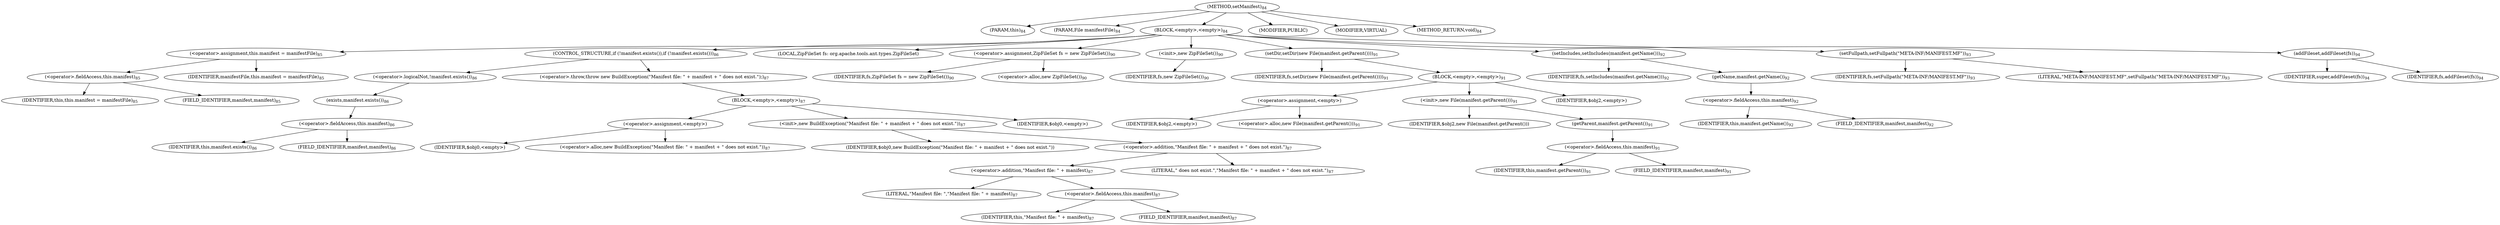 digraph "setManifest" {  
"46" [label = <(METHOD,setManifest)<SUB>84</SUB>> ]
"47" [label = <(PARAM,this)<SUB>84</SUB>> ]
"48" [label = <(PARAM,File manifestFile)<SUB>84</SUB>> ]
"49" [label = <(BLOCK,&lt;empty&gt;,&lt;empty&gt;)<SUB>84</SUB>> ]
"50" [label = <(&lt;operator&gt;.assignment,this.manifest = manifestFile)<SUB>85</SUB>> ]
"51" [label = <(&lt;operator&gt;.fieldAccess,this.manifest)<SUB>85</SUB>> ]
"52" [label = <(IDENTIFIER,this,this.manifest = manifestFile)<SUB>85</SUB>> ]
"53" [label = <(FIELD_IDENTIFIER,manifest,manifest)<SUB>85</SUB>> ]
"54" [label = <(IDENTIFIER,manifestFile,this.manifest = manifestFile)<SUB>85</SUB>> ]
"55" [label = <(CONTROL_STRUCTURE,if (!manifest.exists()),if (!manifest.exists()))<SUB>86</SUB>> ]
"56" [label = <(&lt;operator&gt;.logicalNot,!manifest.exists())<SUB>86</SUB>> ]
"57" [label = <(exists,manifest.exists())<SUB>86</SUB>> ]
"58" [label = <(&lt;operator&gt;.fieldAccess,this.manifest)<SUB>86</SUB>> ]
"59" [label = <(IDENTIFIER,this,manifest.exists())<SUB>86</SUB>> ]
"60" [label = <(FIELD_IDENTIFIER,manifest,manifest)<SUB>86</SUB>> ]
"61" [label = <(&lt;operator&gt;.throw,throw new BuildException(&quot;Manifest file: &quot; + manifest + &quot; does not exist.&quot;);)<SUB>87</SUB>> ]
"62" [label = <(BLOCK,&lt;empty&gt;,&lt;empty&gt;)<SUB>87</SUB>> ]
"63" [label = <(&lt;operator&gt;.assignment,&lt;empty&gt;)> ]
"64" [label = <(IDENTIFIER,$obj0,&lt;empty&gt;)> ]
"65" [label = <(&lt;operator&gt;.alloc,new BuildException(&quot;Manifest file: &quot; + manifest + &quot; does not exist.&quot;))<SUB>87</SUB>> ]
"66" [label = <(&lt;init&gt;,new BuildException(&quot;Manifest file: &quot; + manifest + &quot; does not exist.&quot;))<SUB>87</SUB>> ]
"67" [label = <(IDENTIFIER,$obj0,new BuildException(&quot;Manifest file: &quot; + manifest + &quot; does not exist.&quot;))> ]
"68" [label = <(&lt;operator&gt;.addition,&quot;Manifest file: &quot; + manifest + &quot; does not exist.&quot;)<SUB>87</SUB>> ]
"69" [label = <(&lt;operator&gt;.addition,&quot;Manifest file: &quot; + manifest)<SUB>87</SUB>> ]
"70" [label = <(LITERAL,&quot;Manifest file: &quot;,&quot;Manifest file: &quot; + manifest)<SUB>87</SUB>> ]
"71" [label = <(&lt;operator&gt;.fieldAccess,this.manifest)<SUB>87</SUB>> ]
"72" [label = <(IDENTIFIER,this,&quot;Manifest file: &quot; + manifest)<SUB>87</SUB>> ]
"73" [label = <(FIELD_IDENTIFIER,manifest,manifest)<SUB>87</SUB>> ]
"74" [label = <(LITERAL,&quot; does not exist.&quot;,&quot;Manifest file: &quot; + manifest + &quot; does not exist.&quot;)<SUB>87</SUB>> ]
"75" [label = <(IDENTIFIER,$obj0,&lt;empty&gt;)> ]
"6" [label = <(LOCAL,ZipFileSet fs: org.apache.tools.ant.types.ZipFileSet)> ]
"76" [label = <(&lt;operator&gt;.assignment,ZipFileSet fs = new ZipFileSet())<SUB>90</SUB>> ]
"77" [label = <(IDENTIFIER,fs,ZipFileSet fs = new ZipFileSet())<SUB>90</SUB>> ]
"78" [label = <(&lt;operator&gt;.alloc,new ZipFileSet())<SUB>90</SUB>> ]
"79" [label = <(&lt;init&gt;,new ZipFileSet())<SUB>90</SUB>> ]
"5" [label = <(IDENTIFIER,fs,new ZipFileSet())<SUB>90</SUB>> ]
"80" [label = <(setDir,setDir(new File(manifest.getParent())))<SUB>91</SUB>> ]
"81" [label = <(IDENTIFIER,fs,setDir(new File(manifest.getParent())))<SUB>91</SUB>> ]
"82" [label = <(BLOCK,&lt;empty&gt;,&lt;empty&gt;)<SUB>91</SUB>> ]
"83" [label = <(&lt;operator&gt;.assignment,&lt;empty&gt;)> ]
"84" [label = <(IDENTIFIER,$obj2,&lt;empty&gt;)> ]
"85" [label = <(&lt;operator&gt;.alloc,new File(manifest.getParent()))<SUB>91</SUB>> ]
"86" [label = <(&lt;init&gt;,new File(manifest.getParent()))<SUB>91</SUB>> ]
"87" [label = <(IDENTIFIER,$obj2,new File(manifest.getParent()))> ]
"88" [label = <(getParent,manifest.getParent())<SUB>91</SUB>> ]
"89" [label = <(&lt;operator&gt;.fieldAccess,this.manifest)<SUB>91</SUB>> ]
"90" [label = <(IDENTIFIER,this,manifest.getParent())<SUB>91</SUB>> ]
"91" [label = <(FIELD_IDENTIFIER,manifest,manifest)<SUB>91</SUB>> ]
"92" [label = <(IDENTIFIER,$obj2,&lt;empty&gt;)> ]
"93" [label = <(setIncludes,setIncludes(manifest.getName()))<SUB>92</SUB>> ]
"94" [label = <(IDENTIFIER,fs,setIncludes(manifest.getName()))<SUB>92</SUB>> ]
"95" [label = <(getName,manifest.getName())<SUB>92</SUB>> ]
"96" [label = <(&lt;operator&gt;.fieldAccess,this.manifest)<SUB>92</SUB>> ]
"97" [label = <(IDENTIFIER,this,manifest.getName())<SUB>92</SUB>> ]
"98" [label = <(FIELD_IDENTIFIER,manifest,manifest)<SUB>92</SUB>> ]
"99" [label = <(setFullpath,setFullpath(&quot;META-INF/MANIFEST.MF&quot;))<SUB>93</SUB>> ]
"100" [label = <(IDENTIFIER,fs,setFullpath(&quot;META-INF/MANIFEST.MF&quot;))<SUB>93</SUB>> ]
"101" [label = <(LITERAL,&quot;META-INF/MANIFEST.MF&quot;,setFullpath(&quot;META-INF/MANIFEST.MF&quot;))<SUB>93</SUB>> ]
"102" [label = <(addFileset,addFileset(fs))<SUB>94</SUB>> ]
"103" [label = <(IDENTIFIER,super,addFileset(fs))<SUB>94</SUB>> ]
"104" [label = <(IDENTIFIER,fs,addFileset(fs))<SUB>94</SUB>> ]
"105" [label = <(MODIFIER,PUBLIC)> ]
"106" [label = <(MODIFIER,VIRTUAL)> ]
"107" [label = <(METHOD_RETURN,void)<SUB>84</SUB>> ]
  "46" -> "47" 
  "46" -> "48" 
  "46" -> "49" 
  "46" -> "105" 
  "46" -> "106" 
  "46" -> "107" 
  "49" -> "50" 
  "49" -> "55" 
  "49" -> "6" 
  "49" -> "76" 
  "49" -> "79" 
  "49" -> "80" 
  "49" -> "93" 
  "49" -> "99" 
  "49" -> "102" 
  "50" -> "51" 
  "50" -> "54" 
  "51" -> "52" 
  "51" -> "53" 
  "55" -> "56" 
  "55" -> "61" 
  "56" -> "57" 
  "57" -> "58" 
  "58" -> "59" 
  "58" -> "60" 
  "61" -> "62" 
  "62" -> "63" 
  "62" -> "66" 
  "62" -> "75" 
  "63" -> "64" 
  "63" -> "65" 
  "66" -> "67" 
  "66" -> "68" 
  "68" -> "69" 
  "68" -> "74" 
  "69" -> "70" 
  "69" -> "71" 
  "71" -> "72" 
  "71" -> "73" 
  "76" -> "77" 
  "76" -> "78" 
  "79" -> "5" 
  "80" -> "81" 
  "80" -> "82" 
  "82" -> "83" 
  "82" -> "86" 
  "82" -> "92" 
  "83" -> "84" 
  "83" -> "85" 
  "86" -> "87" 
  "86" -> "88" 
  "88" -> "89" 
  "89" -> "90" 
  "89" -> "91" 
  "93" -> "94" 
  "93" -> "95" 
  "95" -> "96" 
  "96" -> "97" 
  "96" -> "98" 
  "99" -> "100" 
  "99" -> "101" 
  "102" -> "103" 
  "102" -> "104" 
}

